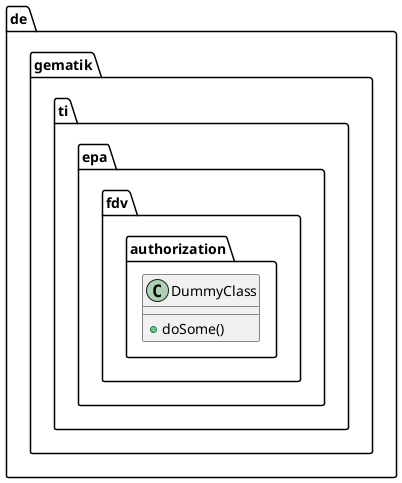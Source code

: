 @startuml



  namespace de.gematik.ti.epa.fdv.authorization {
    class de.gematik.ti.epa.fdv.authorization.DummyClass {
        + doSome()
    }
  }
  










@enduml
